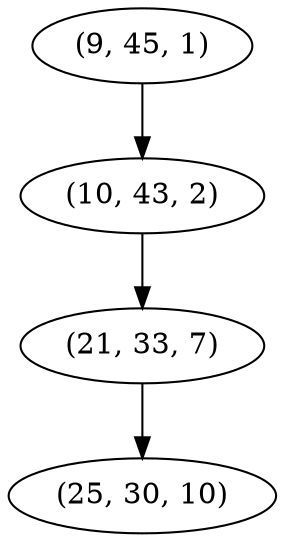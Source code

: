 digraph tree {
    "(9, 45, 1)";
    "(10, 43, 2)";
    "(21, 33, 7)";
    "(25, 30, 10)";
    "(9, 45, 1)" -> "(10, 43, 2)";
    "(10, 43, 2)" -> "(21, 33, 7)";
    "(21, 33, 7)" -> "(25, 30, 10)";
}

